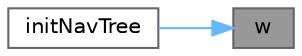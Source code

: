 digraph "w"
{
 // INTERACTIVE_SVG=YES
 // LATEX_PDF_SIZE
  bgcolor="transparent";
  edge [fontname=Helvetica,fontsize=10,labelfontname=Helvetica,labelfontsize=10];
  node [fontname=Helvetica,fontsize=10,shape=box,height=0.2,width=0.4];
  rankdir="RL";
  Node1 [id="Node000001",label="w",height=0.2,width=0.4,color="gray40", fillcolor="grey60", style="filled", fontcolor="black",tooltip=" "];
  Node1 -> Node2 [id="edge1_Node000001_Node000002",dir="back",color="steelblue1",style="solid",tooltip=" "];
  Node2 [id="Node000002",label="initNavTree",height=0.2,width=0.4,color="grey40", fillcolor="white", style="filled",URL="$d5/de0/a00050_aa7b3067e7ef0044572ba86240b1e58ce.html#aa7b3067e7ef0044572ba86240b1e58ce",tooltip=" "];
}
